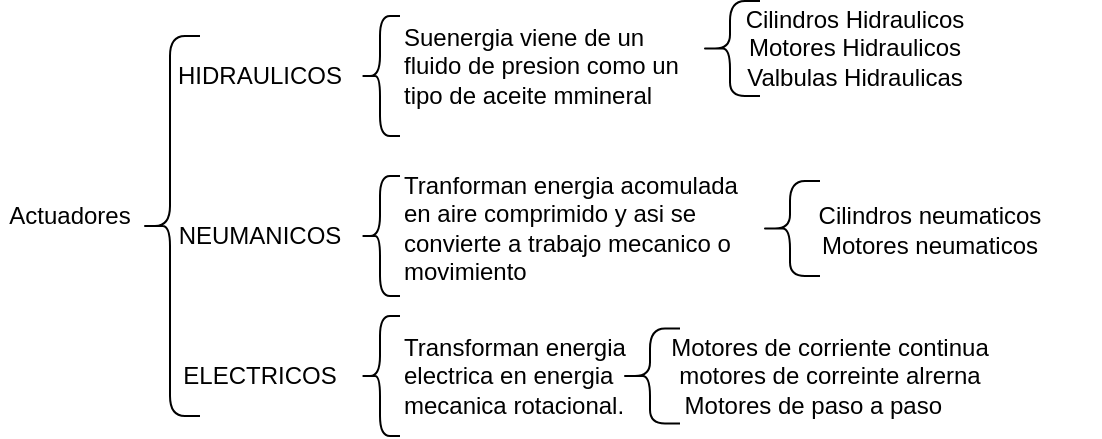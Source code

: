 <mxfile version="13.6.5">
    <diagram id="_zgRi7-x7Z76NKMUnWIk" name="Page-1">
        <mxGraphModel dx="246" dy="480" grid="1" gridSize="10" guides="1" tooltips="1" connect="1" arrows="1" fold="1" page="1" pageScale="1" pageWidth="850" pageHeight="1100" math="0" shadow="0">
            <root>
                <mxCell id="0"/>
                <mxCell id="1" parent="0"/>
                <mxCell id="2" value="" style="shape=curlyBracket;whiteSpace=wrap;html=1;rounded=1;size=0.5;" parent="1" vertex="1">
                    <mxGeometry x="110" y="220" width="30" height="190" as="geometry"/>
                </mxCell>
                <mxCell id="3" value="Actuadores" style="text;html=1;strokeColor=none;fillColor=none;align=center;verticalAlign=middle;whiteSpace=wrap;rounded=0;" parent="1" vertex="1">
                    <mxGeometry x="40" y="300" width="70" height="20" as="geometry"/>
                </mxCell>
                <mxCell id="4" value="HIDRAULICOS" style="text;html=1;strokeColor=none;fillColor=none;align=center;verticalAlign=middle;whiteSpace=wrap;rounded=0;" parent="1" vertex="1">
                    <mxGeometry x="150" y="230" width="40" height="20" as="geometry"/>
                </mxCell>
                <mxCell id="5" value="NEUMANICOS" style="text;html=1;strokeColor=none;fillColor=none;align=center;verticalAlign=middle;whiteSpace=wrap;rounded=0;" parent="1" vertex="1">
                    <mxGeometry x="150" y="310" width="40" height="20" as="geometry"/>
                </mxCell>
                <mxCell id="6" value="ELECTRICOS" style="text;html=1;strokeColor=none;fillColor=none;align=center;verticalAlign=middle;whiteSpace=wrap;rounded=0;" parent="1" vertex="1">
                    <mxGeometry x="150" y="380" width="40" height="20" as="geometry"/>
                </mxCell>
                <mxCell id="7" value="" style="shape=curlyBracket;whiteSpace=wrap;html=1;rounded=1;" parent="1" vertex="1">
                    <mxGeometry x="220" y="210" width="20" height="60" as="geometry"/>
                </mxCell>
                <mxCell id="8" value="" style="shape=curlyBracket;whiteSpace=wrap;html=1;rounded=1;" parent="1" vertex="1">
                    <mxGeometry x="220" y="360" width="20" height="60" as="geometry"/>
                </mxCell>
                <mxCell id="9" value="" style="shape=curlyBracket;whiteSpace=wrap;html=1;rounded=1;" parent="1" vertex="1">
                    <mxGeometry x="220" y="290" width="20" height="60" as="geometry"/>
                </mxCell>
                <mxCell id="11" value="Suenergia viene de un fluido de presion como un tipo de aceite mmineral&amp;nbsp;" style="text;html=1;strokeColor=none;fillColor=none;align=left;verticalAlign=middle;whiteSpace=wrap;rounded=0;" parent="1" vertex="1">
                    <mxGeometry x="240" y="210" width="150" height="50" as="geometry"/>
                </mxCell>
                <mxCell id="13" value="" style="shape=curlyBracket;whiteSpace=wrap;html=1;rounded=1;align=left;" parent="1" vertex="1">
                    <mxGeometry x="390" y="202.5" width="30" height="47.5" as="geometry"/>
                </mxCell>
                <mxCell id="14" value="Cilindros Hidraulicos&lt;br&gt;Motores Hidraulicos&lt;br&gt;Valbulas Hidraulicas" style="text;html=1;strokeColor=none;fillColor=none;align=center;verticalAlign=middle;whiteSpace=wrap;rounded=0;" parent="1" vertex="1">
                    <mxGeometry x="410" y="208.13" width="115" height="36.25" as="geometry"/>
                </mxCell>
                <mxCell id="17" value="" style="shape=curlyBracket;whiteSpace=wrap;html=1;rounded=1;align=left;" parent="1" vertex="1">
                    <mxGeometry x="420" y="292.5" width="30" height="47.5" as="geometry"/>
                </mxCell>
                <mxCell id="19" value="Cilindros neumaticos&lt;br&gt;Motores neumaticos" style="text;html=1;strokeColor=none;fillColor=none;align=center;verticalAlign=middle;whiteSpace=wrap;rounded=0;" parent="1" vertex="1">
                    <mxGeometry x="420" y="292.5" width="170" height="48.12" as="geometry"/>
                </mxCell>
                <mxCell id="20" value="Transforman energia electrica en energia mecanica rotacional." style="text;html=1;strokeColor=none;fillColor=none;align=left;verticalAlign=middle;whiteSpace=wrap;rounded=0;" parent="1" vertex="1">
                    <mxGeometry x="240" y="365" width="150" height="50" as="geometry"/>
                </mxCell>
                <mxCell id="21" value="Motores de corriente continua&lt;br&gt;motores de correinte alrerna&lt;br&gt;Motores de paso a paso&amp;nbsp; &amp;nbsp; &amp;nbsp;" style="text;html=1;strokeColor=none;fillColor=none;align=center;verticalAlign=middle;whiteSpace=wrap;rounded=0;" parent="1" vertex="1">
                    <mxGeometry x="370" y="365.94" width="170" height="48.12" as="geometry"/>
                </mxCell>
                <mxCell id="22" value="" style="shape=curlyBracket;whiteSpace=wrap;html=1;rounded=1;align=left;" parent="1" vertex="1">
                    <mxGeometry x="350" y="366.25" width="30" height="47.5" as="geometry"/>
                </mxCell>
                <mxCell id="24" value="Tranforman energia acomulada en aire comprimido y asi se convierte a trabajo mecanico o movimiento&amp;nbsp;" style="text;html=1;strokeColor=none;fillColor=none;align=left;verticalAlign=middle;whiteSpace=wrap;rounded=0;" parent="1" vertex="1">
                    <mxGeometry x="240" y="302.5" width="170" height="27.5" as="geometry"/>
                </mxCell>
            </root>
        </mxGraphModel>
    </diagram>
</mxfile>